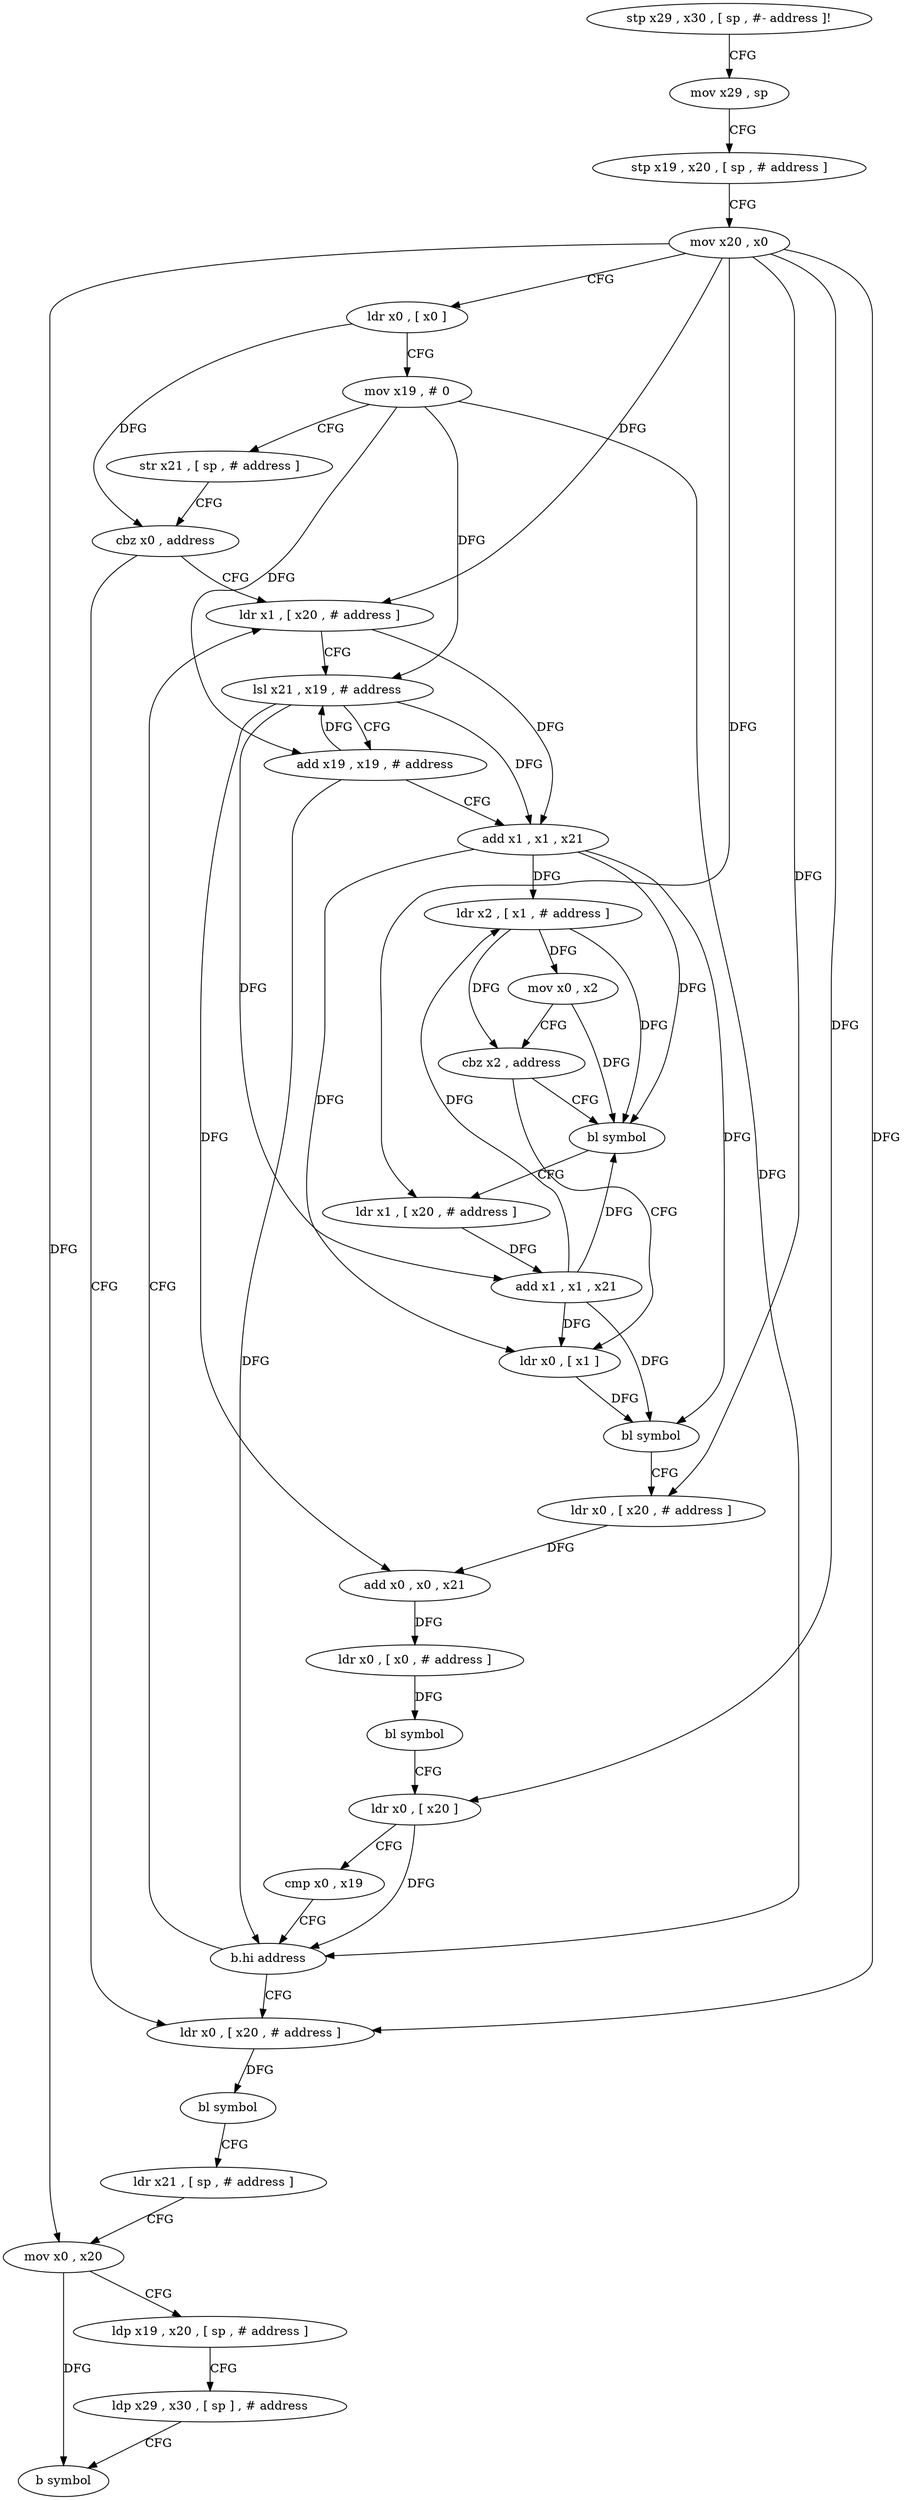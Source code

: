 digraph "func" {
"144320" [label = "stp x29 , x30 , [ sp , #- address ]!" ]
"144324" [label = "mov x29 , sp" ]
"144328" [label = "stp x19 , x20 , [ sp , # address ]" ]
"144332" [label = "mov x20 , x0" ]
"144336" [label = "ldr x0 , [ x0 ]" ]
"144340" [label = "mov x19 , # 0" ]
"144344" [label = "str x21 , [ sp , # address ]" ]
"144348" [label = "cbz x0 , address" ]
"144428" [label = "ldr x0 , [ x20 , # address ]" ]
"144352" [label = "ldr x1 , [ x20 , # address ]" ]
"144432" [label = "bl symbol" ]
"144436" [label = "ldr x21 , [ sp , # address ]" ]
"144440" [label = "mov x0 , x20" ]
"144444" [label = "ldp x19 , x20 , [ sp , # address ]" ]
"144448" [label = "ldp x29 , x30 , [ sp ] , # address" ]
"144452" [label = "b symbol" ]
"144356" [label = "lsl x21 , x19 , # address" ]
"144360" [label = "add x19 , x19 , # address" ]
"144364" [label = "add x1 , x1 , x21" ]
"144368" [label = "ldr x2 , [ x1 , # address ]" ]
"144372" [label = "mov x0 , x2" ]
"144376" [label = "cbz x2 , address" ]
"144392" [label = "ldr x0 , [ x1 ]" ]
"144380" [label = "bl symbol" ]
"144396" [label = "bl symbol" ]
"144400" [label = "ldr x0 , [ x20 , # address ]" ]
"144404" [label = "add x0 , x0 , x21" ]
"144408" [label = "ldr x0 , [ x0 , # address ]" ]
"144412" [label = "bl symbol" ]
"144416" [label = "ldr x0 , [ x20 ]" ]
"144420" [label = "cmp x0 , x19" ]
"144424" [label = "b.hi address" ]
"144384" [label = "ldr x1 , [ x20 , # address ]" ]
"144388" [label = "add x1 , x1 , x21" ]
"144320" -> "144324" [ label = "CFG" ]
"144324" -> "144328" [ label = "CFG" ]
"144328" -> "144332" [ label = "CFG" ]
"144332" -> "144336" [ label = "CFG" ]
"144332" -> "144428" [ label = "DFG" ]
"144332" -> "144440" [ label = "DFG" ]
"144332" -> "144352" [ label = "DFG" ]
"144332" -> "144400" [ label = "DFG" ]
"144332" -> "144416" [ label = "DFG" ]
"144332" -> "144384" [ label = "DFG" ]
"144336" -> "144340" [ label = "CFG" ]
"144336" -> "144348" [ label = "DFG" ]
"144340" -> "144344" [ label = "CFG" ]
"144340" -> "144356" [ label = "DFG" ]
"144340" -> "144360" [ label = "DFG" ]
"144340" -> "144424" [ label = "DFG" ]
"144344" -> "144348" [ label = "CFG" ]
"144348" -> "144428" [ label = "CFG" ]
"144348" -> "144352" [ label = "CFG" ]
"144428" -> "144432" [ label = "DFG" ]
"144352" -> "144356" [ label = "CFG" ]
"144352" -> "144364" [ label = "DFG" ]
"144432" -> "144436" [ label = "CFG" ]
"144436" -> "144440" [ label = "CFG" ]
"144440" -> "144444" [ label = "CFG" ]
"144440" -> "144452" [ label = "DFG" ]
"144444" -> "144448" [ label = "CFG" ]
"144448" -> "144452" [ label = "CFG" ]
"144356" -> "144360" [ label = "CFG" ]
"144356" -> "144364" [ label = "DFG" ]
"144356" -> "144404" [ label = "DFG" ]
"144356" -> "144388" [ label = "DFG" ]
"144360" -> "144364" [ label = "CFG" ]
"144360" -> "144356" [ label = "DFG" ]
"144360" -> "144424" [ label = "DFG" ]
"144364" -> "144368" [ label = "DFG" ]
"144364" -> "144392" [ label = "DFG" ]
"144364" -> "144396" [ label = "DFG" ]
"144364" -> "144380" [ label = "DFG" ]
"144368" -> "144372" [ label = "DFG" ]
"144368" -> "144376" [ label = "DFG" ]
"144368" -> "144380" [ label = "DFG" ]
"144372" -> "144376" [ label = "CFG" ]
"144372" -> "144380" [ label = "DFG" ]
"144376" -> "144392" [ label = "CFG" ]
"144376" -> "144380" [ label = "CFG" ]
"144392" -> "144396" [ label = "DFG" ]
"144380" -> "144384" [ label = "CFG" ]
"144396" -> "144400" [ label = "CFG" ]
"144400" -> "144404" [ label = "DFG" ]
"144404" -> "144408" [ label = "DFG" ]
"144408" -> "144412" [ label = "DFG" ]
"144412" -> "144416" [ label = "CFG" ]
"144416" -> "144420" [ label = "CFG" ]
"144416" -> "144424" [ label = "DFG" ]
"144420" -> "144424" [ label = "CFG" ]
"144424" -> "144352" [ label = "CFG" ]
"144424" -> "144428" [ label = "CFG" ]
"144384" -> "144388" [ label = "DFG" ]
"144388" -> "144392" [ label = "DFG" ]
"144388" -> "144368" [ label = "DFG" ]
"144388" -> "144396" [ label = "DFG" ]
"144388" -> "144380" [ label = "DFG" ]
}
